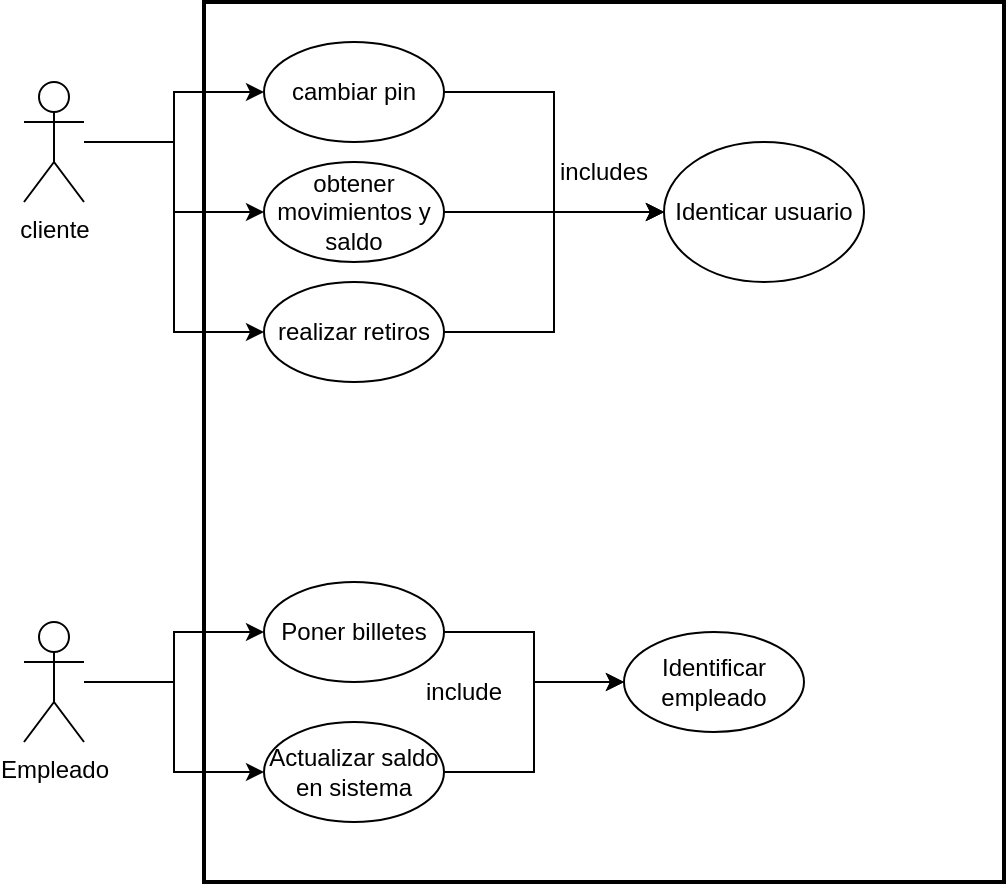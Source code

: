 <mxfile version="21.3.0" type="device">
  <diagram name="Página-1" id="68uzU-0KBeXKDYnnxW28">
    <mxGraphModel dx="1434" dy="756" grid="1" gridSize="10" guides="1" tooltips="1" connect="1" arrows="1" fold="1" page="1" pageScale="1" pageWidth="827" pageHeight="1169" math="0" shadow="0">
      <root>
        <mxCell id="0" />
        <mxCell id="1" parent="0" />
        <mxCell id="kjfIzL6Q5Ygdz6DxVzST-7" value="" style="rounded=0;whiteSpace=wrap;html=1;fillColor=none;strokeWidth=2;" vertex="1" parent="1">
          <mxGeometry x="140" y="20" width="400" height="440" as="geometry" />
        </mxCell>
        <mxCell id="kjfIzL6Q5Ygdz6DxVzST-19" style="edgeStyle=orthogonalEdgeStyle;rounded=0;orthogonalLoop=1;jettySize=auto;html=1;entryX=0;entryY=0.5;entryDx=0;entryDy=0;" edge="1" parent="1" source="kjfIzL6Q5Ygdz6DxVzST-1" target="kjfIzL6Q5Ygdz6DxVzST-9">
          <mxGeometry relative="1" as="geometry" />
        </mxCell>
        <mxCell id="kjfIzL6Q5Ygdz6DxVzST-20" style="edgeStyle=orthogonalEdgeStyle;rounded=0;orthogonalLoop=1;jettySize=auto;html=1;" edge="1" parent="1" source="kjfIzL6Q5Ygdz6DxVzST-1" target="kjfIzL6Q5Ygdz6DxVzST-10">
          <mxGeometry relative="1" as="geometry" />
        </mxCell>
        <mxCell id="kjfIzL6Q5Ygdz6DxVzST-21" style="edgeStyle=orthogonalEdgeStyle;rounded=0;orthogonalLoop=1;jettySize=auto;html=1;entryX=0;entryY=0.5;entryDx=0;entryDy=0;" edge="1" parent="1" source="kjfIzL6Q5Ygdz6DxVzST-1" target="kjfIzL6Q5Ygdz6DxVzST-12">
          <mxGeometry relative="1" as="geometry" />
        </mxCell>
        <mxCell id="kjfIzL6Q5Ygdz6DxVzST-1" value="cliente&lt;br&gt;" style="shape=umlActor;verticalLabelPosition=bottom;verticalAlign=top;html=1;outlineConnect=0;" vertex="1" parent="1">
          <mxGeometry x="50" y="60" width="30" height="60" as="geometry" />
        </mxCell>
        <mxCell id="kjfIzL6Q5Ygdz6DxVzST-28" style="edgeStyle=orthogonalEdgeStyle;rounded=0;orthogonalLoop=1;jettySize=auto;html=1;entryX=0;entryY=0.5;entryDx=0;entryDy=0;" edge="1" parent="1" source="kjfIzL6Q5Ygdz6DxVzST-6" target="kjfIzL6Q5Ygdz6DxVzST-22">
          <mxGeometry relative="1" as="geometry" />
        </mxCell>
        <mxCell id="kjfIzL6Q5Ygdz6DxVzST-34" style="edgeStyle=orthogonalEdgeStyle;rounded=0;orthogonalLoop=1;jettySize=auto;html=1;entryX=0;entryY=0.5;entryDx=0;entryDy=0;" edge="1" parent="1" source="kjfIzL6Q5Ygdz6DxVzST-6" target="kjfIzL6Q5Ygdz6DxVzST-30">
          <mxGeometry relative="1" as="geometry" />
        </mxCell>
        <mxCell id="kjfIzL6Q5Ygdz6DxVzST-6" value="Empleado&lt;br&gt;" style="shape=umlActor;verticalLabelPosition=bottom;verticalAlign=top;html=1;outlineConnect=0;" vertex="1" parent="1">
          <mxGeometry x="50" y="330" width="30" height="60" as="geometry" />
        </mxCell>
        <mxCell id="kjfIzL6Q5Ygdz6DxVzST-8" value="Identicar usuario" style="ellipse;whiteSpace=wrap;html=1;" vertex="1" parent="1">
          <mxGeometry x="370" y="90" width="100" height="70" as="geometry" />
        </mxCell>
        <mxCell id="kjfIzL6Q5Ygdz6DxVzST-14" style="edgeStyle=orthogonalEdgeStyle;rounded=0;orthogonalLoop=1;jettySize=auto;html=1;" edge="1" parent="1" source="kjfIzL6Q5Ygdz6DxVzST-9" target="kjfIzL6Q5Ygdz6DxVzST-8">
          <mxGeometry relative="1" as="geometry" />
        </mxCell>
        <mxCell id="kjfIzL6Q5Ygdz6DxVzST-9" value="cambiar pin" style="ellipse;whiteSpace=wrap;html=1;" vertex="1" parent="1">
          <mxGeometry x="170" y="40" width="90" height="50" as="geometry" />
        </mxCell>
        <mxCell id="kjfIzL6Q5Ygdz6DxVzST-15" style="edgeStyle=orthogonalEdgeStyle;rounded=0;orthogonalLoop=1;jettySize=auto;html=1;" edge="1" parent="1" source="kjfIzL6Q5Ygdz6DxVzST-10">
          <mxGeometry relative="1" as="geometry">
            <mxPoint x="370" y="125" as="targetPoint" />
          </mxGeometry>
        </mxCell>
        <mxCell id="kjfIzL6Q5Ygdz6DxVzST-10" value="obtener movimientos y saldo" style="ellipse;whiteSpace=wrap;html=1;" vertex="1" parent="1">
          <mxGeometry x="170" y="100" width="90" height="50" as="geometry" />
        </mxCell>
        <mxCell id="kjfIzL6Q5Ygdz6DxVzST-17" style="edgeStyle=orthogonalEdgeStyle;rounded=0;orthogonalLoop=1;jettySize=auto;html=1;entryX=0;entryY=0.5;entryDx=0;entryDy=0;" edge="1" parent="1" source="kjfIzL6Q5Ygdz6DxVzST-12" target="kjfIzL6Q5Ygdz6DxVzST-8">
          <mxGeometry relative="1" as="geometry" />
        </mxCell>
        <mxCell id="kjfIzL6Q5Ygdz6DxVzST-12" value="realizar retiros" style="ellipse;whiteSpace=wrap;html=1;" vertex="1" parent="1">
          <mxGeometry x="170" y="160" width="90" height="50" as="geometry" />
        </mxCell>
        <mxCell id="kjfIzL6Q5Ygdz6DxVzST-18" value="includes" style="text;html=1;strokeColor=none;fillColor=none;align=center;verticalAlign=middle;whiteSpace=wrap;rounded=0;" vertex="1" parent="1">
          <mxGeometry x="310" y="90" width="60" height="30" as="geometry" />
        </mxCell>
        <mxCell id="kjfIzL6Q5Ygdz6DxVzST-26" style="edgeStyle=orthogonalEdgeStyle;rounded=0;orthogonalLoop=1;jettySize=auto;html=1;entryX=0;entryY=0.5;entryDx=0;entryDy=0;" edge="1" parent="1" source="kjfIzL6Q5Ygdz6DxVzST-22" target="kjfIzL6Q5Ygdz6DxVzST-25">
          <mxGeometry relative="1" as="geometry" />
        </mxCell>
        <mxCell id="kjfIzL6Q5Ygdz6DxVzST-22" value="Poner billetes" style="ellipse;whiteSpace=wrap;html=1;" vertex="1" parent="1">
          <mxGeometry x="170" y="310" width="90" height="50" as="geometry" />
        </mxCell>
        <mxCell id="kjfIzL6Q5Ygdz6DxVzST-25" value="Identificar empleado" style="ellipse;whiteSpace=wrap;html=1;" vertex="1" parent="1">
          <mxGeometry x="350" y="335" width="90" height="50" as="geometry" />
        </mxCell>
        <mxCell id="kjfIzL6Q5Ygdz6DxVzST-27" value="include" style="text;html=1;strokeColor=none;fillColor=none;align=center;verticalAlign=middle;whiteSpace=wrap;rounded=0;" vertex="1" parent="1">
          <mxGeometry x="240" y="350" width="60" height="30" as="geometry" />
        </mxCell>
        <mxCell id="kjfIzL6Q5Ygdz6DxVzST-33" style="edgeStyle=orthogonalEdgeStyle;rounded=0;orthogonalLoop=1;jettySize=auto;html=1;entryX=0;entryY=0.5;entryDx=0;entryDy=0;" edge="1" parent="1" source="kjfIzL6Q5Ygdz6DxVzST-30" target="kjfIzL6Q5Ygdz6DxVzST-25">
          <mxGeometry relative="1" as="geometry" />
        </mxCell>
        <mxCell id="kjfIzL6Q5Ygdz6DxVzST-30" value="Actualizar saldo en sistema" style="ellipse;whiteSpace=wrap;html=1;" vertex="1" parent="1">
          <mxGeometry x="170" y="380" width="90" height="50" as="geometry" />
        </mxCell>
      </root>
    </mxGraphModel>
  </diagram>
</mxfile>
